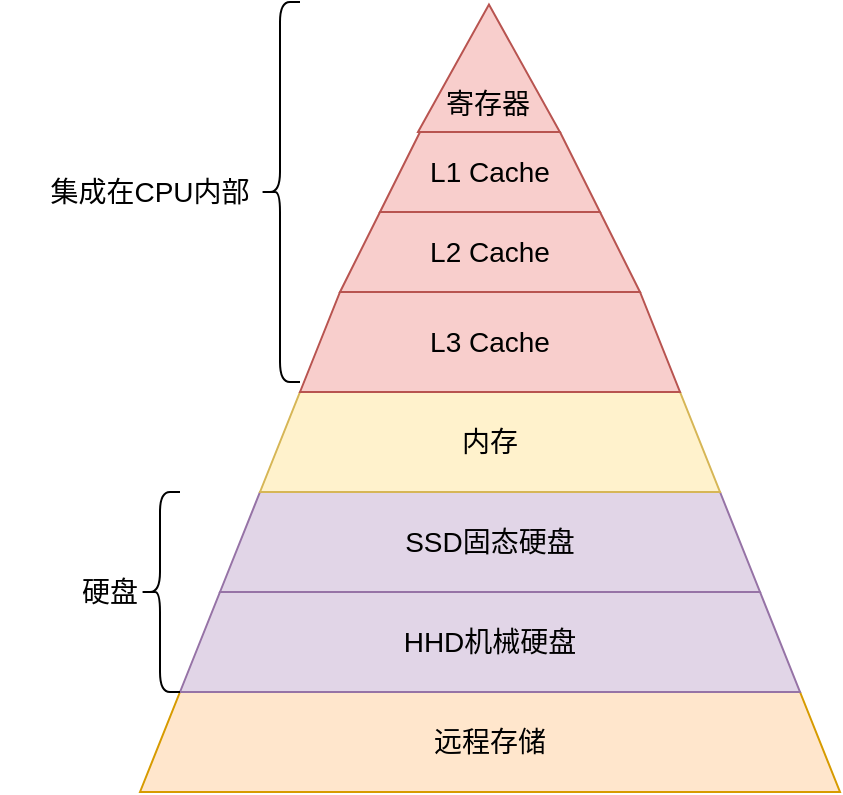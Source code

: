 <mxfile version="21.6.2" type="github">
  <diagram name="第 1 页" id="jo37r0LTQQVGfIlVSVQu">
    <mxGraphModel dx="1050" dy="549" grid="1" gridSize="10" guides="1" tooltips="1" connect="1" arrows="1" fold="1" page="1" pageScale="1" pageWidth="827" pageHeight="1169" math="0" shadow="0">
      <root>
        <mxCell id="0" />
        <mxCell id="1" parent="0" />
        <mxCell id="7EBY24ZoCq5tD4-30C8f-9" value="远程存储" style="shape=trapezoid;perimeter=trapezoidPerimeter;whiteSpace=wrap;html=1;fixedSize=1;fontSize=14;fillColor=#ffe6cc;strokeColor=#d79b00;" vertex="1" parent="1">
          <mxGeometry x="270" y="740" width="350" height="50" as="geometry" />
        </mxCell>
        <mxCell id="7EBY24ZoCq5tD4-30C8f-10" value="HHD机械硬盘" style="shape=trapezoid;perimeter=trapezoidPerimeter;whiteSpace=wrap;html=1;fixedSize=1;fontSize=14;fillColor=#e1d5e7;strokeColor=#9673a6;" vertex="1" parent="1">
          <mxGeometry x="290" y="690" width="310" height="50" as="geometry" />
        </mxCell>
        <mxCell id="7EBY24ZoCq5tD4-30C8f-11" value="SSD固态硬盘" style="shape=trapezoid;perimeter=trapezoidPerimeter;whiteSpace=wrap;html=1;fixedSize=1;fontSize=14;fillColor=#e1d5e7;strokeColor=#9673a6;" vertex="1" parent="1">
          <mxGeometry x="310" y="640" width="270" height="50" as="geometry" />
        </mxCell>
        <mxCell id="7EBY24ZoCq5tD4-30C8f-12" value="内存" style="shape=trapezoid;perimeter=trapezoidPerimeter;whiteSpace=wrap;html=1;fixedSize=1;fontSize=14;fillColor=#fff2cc;strokeColor=#d6b656;" vertex="1" parent="1">
          <mxGeometry x="330" y="590" width="230" height="50" as="geometry" />
        </mxCell>
        <mxCell id="7EBY24ZoCq5tD4-30C8f-13" value="L3 Cache" style="shape=trapezoid;perimeter=trapezoidPerimeter;whiteSpace=wrap;html=1;fixedSize=1;fontSize=14;fillColor=#f8cecc;strokeColor=#b85450;" vertex="1" parent="1">
          <mxGeometry x="350" y="540" width="190" height="50" as="geometry" />
        </mxCell>
        <mxCell id="7EBY24ZoCq5tD4-30C8f-14" value="L2 Cache" style="shape=trapezoid;perimeter=trapezoidPerimeter;whiteSpace=wrap;html=1;fixedSize=1;fontSize=14;fillColor=#f8cecc;strokeColor=#b85450;" vertex="1" parent="1">
          <mxGeometry x="370" y="500" width="150" height="40" as="geometry" />
        </mxCell>
        <mxCell id="7EBY24ZoCq5tD4-30C8f-15" value="L1 Cache" style="shape=trapezoid;perimeter=trapezoidPerimeter;whiteSpace=wrap;html=1;fixedSize=1;fontSize=14;fillColor=#f8cecc;strokeColor=#b85450;" vertex="1" parent="1">
          <mxGeometry x="390" y="460" width="110" height="40" as="geometry" />
        </mxCell>
        <mxCell id="7EBY24ZoCq5tD4-30C8f-17" value="" style="triangle;whiteSpace=wrap;html=1;rotation=-90;fontSize=14;fillColor=#f8cecc;strokeColor=#b85450;" vertex="1" parent="1">
          <mxGeometry x="412.6" y="392.66" width="63.75" height="70.93" as="geometry" />
        </mxCell>
        <mxCell id="7EBY24ZoCq5tD4-30C8f-18" value="寄存器" style="text;html=1;strokeColor=none;fillColor=none;align=center;verticalAlign=middle;whiteSpace=wrap;rounded=0;fontSize=14;" vertex="1" parent="1">
          <mxGeometry x="414" y="431" width="60" height="30" as="geometry" />
        </mxCell>
        <mxCell id="7EBY24ZoCq5tD4-30C8f-22" value="" style="shape=curlyBracket;whiteSpace=wrap;html=1;rounded=1;labelPosition=left;verticalLabelPosition=middle;align=right;verticalAlign=middle;" vertex="1" parent="1">
          <mxGeometry x="330" y="395" width="20" height="190" as="geometry" />
        </mxCell>
        <mxCell id="7EBY24ZoCq5tD4-30C8f-23" value="&lt;font style=&quot;font-size: 14px;&quot;&gt;集成在CPU内部&lt;/font&gt;" style="text;html=1;strokeColor=none;fillColor=none;align=center;verticalAlign=middle;whiteSpace=wrap;rounded=0;" vertex="1" parent="1">
          <mxGeometry x="220" y="475" width="110" height="30" as="geometry" />
        </mxCell>
        <mxCell id="7EBY24ZoCq5tD4-30C8f-24" value="" style="shape=curlyBracket;whiteSpace=wrap;html=1;rounded=1;labelPosition=left;verticalLabelPosition=middle;align=right;verticalAlign=middle;" vertex="1" parent="1">
          <mxGeometry x="270" y="640" width="20" height="100" as="geometry" />
        </mxCell>
        <mxCell id="7EBY24ZoCq5tD4-30C8f-26" value="&lt;font style=&quot;font-size: 14px;&quot;&gt;硬盘&lt;/font&gt;" style="text;html=1;strokeColor=none;fillColor=none;align=center;verticalAlign=middle;whiteSpace=wrap;rounded=0;" vertex="1" parent="1">
          <mxGeometry x="200" y="675" width="110" height="30" as="geometry" />
        </mxCell>
        <mxCell id="7EBY24ZoCq5tD4-30C8f-27" style="edgeStyle=orthogonalEdgeStyle;rounded=0;orthogonalLoop=1;jettySize=auto;html=1;exitX=0.5;exitY=1;exitDx=0;exitDy=0;" edge="1" parent="1" source="7EBY24ZoCq5tD4-30C8f-26" target="7EBY24ZoCq5tD4-30C8f-26">
          <mxGeometry relative="1" as="geometry" />
        </mxCell>
      </root>
    </mxGraphModel>
  </diagram>
</mxfile>
